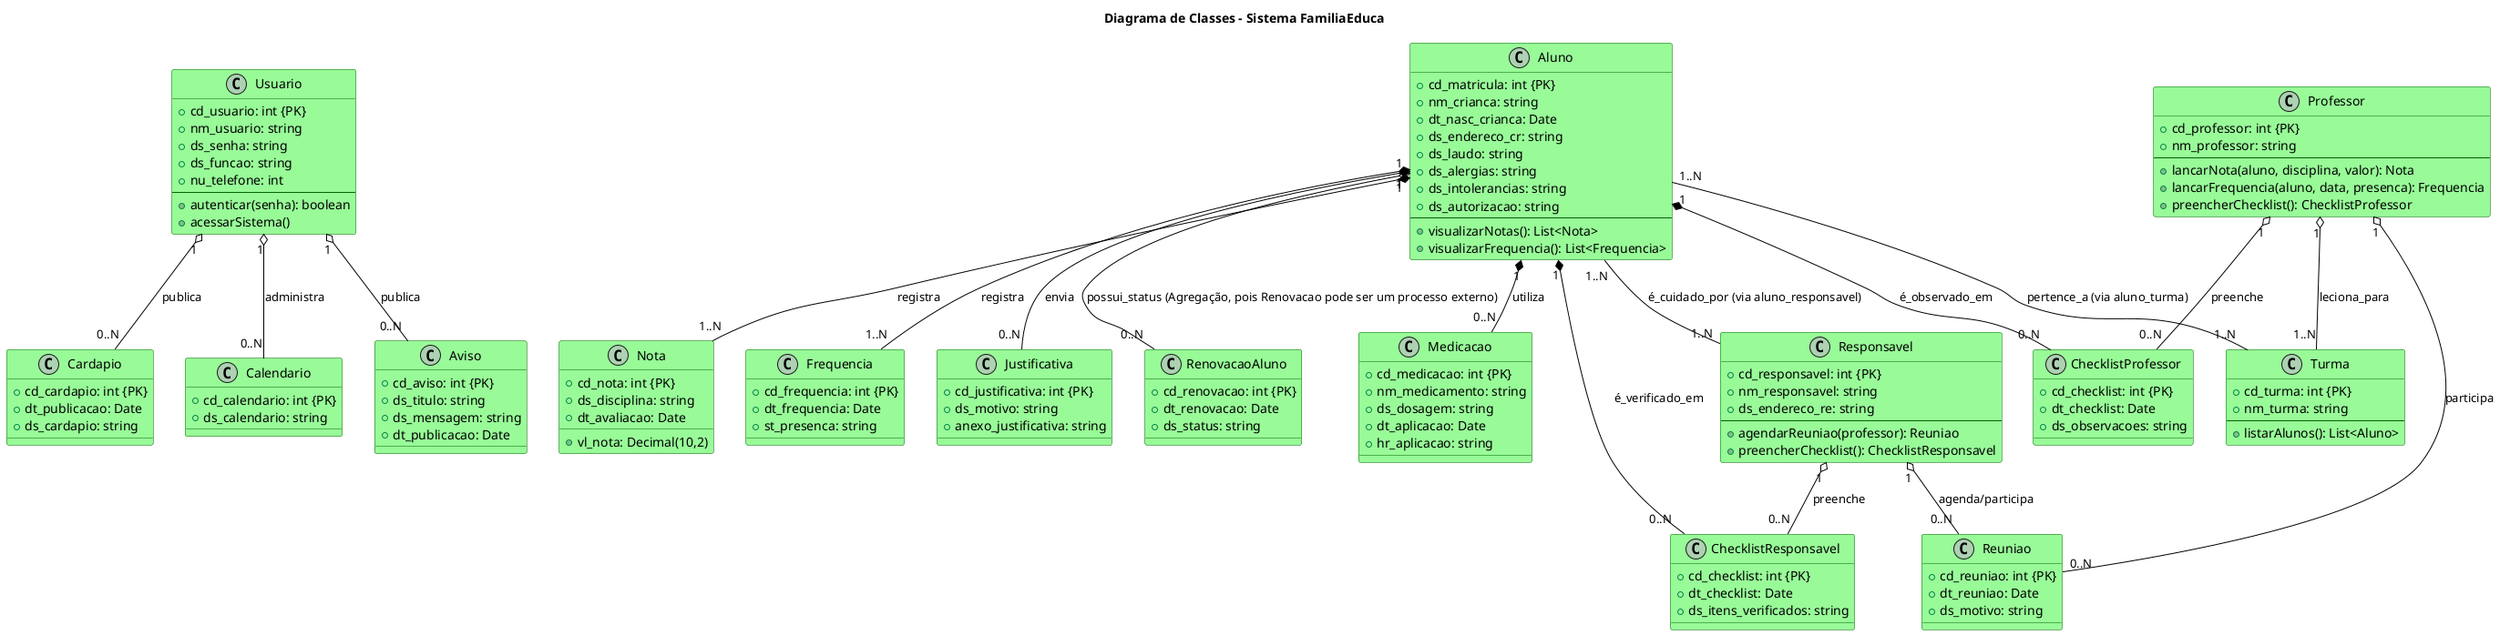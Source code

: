 @startuml FamiliaEduca_Diagrama_Classes

title Diagrama de Classes - Sistema FamiliaEduca

' Definição de Cores para Melhor Visualização
skinparam class {
    BackgroundColor PaleGreen
    BorderColor DarkGreen
    ArrowColor Black
}

' --------------------------
' 1. CLASSES DE PAPEL E USUÁRIO
' --------------------------

class Usuario {
    +cd_usuario: int {PK}
    +nm_usuario: string
    +ds_senha: string
    +ds_funcao: string
    +nu_telefone: int
    --
    +autenticar(senha): boolean
    +acessarSistema()
}

class Aluno {
    +cd_matricula: int {PK}
    +nm_crianca: string
    +dt_nasc_crianca: Date
    +ds_endereco_cr: string
    +ds_laudo: string
    +ds_alergias: string
    +ds_intolerancias: string
    +ds_autorizacao: string
    --
    +visualizarNotas(): List<Nota>
    +visualizarFrequencia(): List<Frequencia>
}

class Responsavel {
    +cd_responsavel: int {PK}
    +nm_responsavel: string
    +ds_endereco_re: string
    --
    +agendarReuniao(professor): Reuniao
    +preencherChecklist(): ChecklistResponsavel
}

class Professor {
    +cd_professor: int {PK}
    +nm_professor: string
    --
    +lancarNota(aluno, disciplina, valor): Nota
    +lancarFrequencia(aluno, data, presenca): Frequencia
    +preencherChecklist(): ChecklistProfessor
}

' --------------------------
' 2. CLASSES DE GESTÃO ACADÊMICA E LOGÍSTICA
' --------------------------

class Turma {
    +cd_turma: int {PK}
    +nm_turma: string
    --
    +listarAlunos(): List<Aluno>
}

class Nota {
    +cd_nota: int {PK}
    +ds_disciplina: string
    +vl_nota: Decimal(10,2)
    +dt_avaliacao: Date
}

class Frequencia {
    +cd_frequencia: int {PK}
    +dt_frequencia: Date
    +st_presenca: string
}

class Justificativa {
    +cd_justificativa: int {PK}
    +ds_motivo: string
    +anexo_justificativa: string
}

class RenovacaoAluno {
    +cd_renovacao: int {PK}
    +dt_renovacao: Date
    +ds_status: string
}

class Cardapio {
    +cd_cardapio: int {PK}
    +dt_publicacao: Date
    +ds_cardapio: string
}

class Calendario {
    +cd_calendario: int {PK}
    +ds_calendario: string
}

' --------------------------
' 3. CLASSES DE COMUNICAÇÃO E REGISTRO
' --------------------------

class Aviso {
    +cd_aviso: int {PK}
    +ds_titulo: string
    +ds_mensagem: string
    +dt_publicacao: Date
}

class Reuniao {
    +cd_reuniao: int {PK}
    +dt_reuniao: Date
    +ds_motivo: string
}

class Medicacao {
    +cd_medicacao: int {PK}
    +nm_medicamento: string
    +ds_dosagem: string
    +dt_aplicacao: Date
    +hr_aplicacao: string
}

class ChecklistProfessor {
    +cd_checklist: int {PK}
    +dt_checklist: Date
    +ds_observacoes: string
}

class ChecklistResponsavel {
    +cd_checklist: int {PK}
    +dt_checklist: Date
    +ds_itens_verificados: string
}


' --------------------------
' 4. RELACIONAMENTOS (Baseado no Modelo Lógico)
' --------------------------

' Relações N:N Resolvidas
Aluno "1..N" -- "1..N" Responsavel : é_cuidado_por (via aluno_responsavel)
Aluno "1..N" -- "1..N" Turma : pertence_a (via aluno_turma)

' Relações 1:N / Composição (Composição: losango preto; Agregação: losango branco/vazio)

' Relacionamentos do Aluno (Composição)
Aluno "1" *-- "1..N" Nota : registra
Aluno "1" *-- "1..N" Frequencia : registra
Aluno "1" *-- "0..N" Justificativa : envia
Aluno "1" *-- "0..N" Medicacao : utiliza
Aluno "1" o-- "0..N" RenovacaoAluno : possui_status (Agregação, pois Renovacao pode ser um processo externo)
Aluno "1" *-- "0..N" ChecklistProfessor : é_observado_em
Aluno "1" *-- "0..N" ChecklistResponsavel : é_verificado_em

' Relacionamentos da Turma e Professor
Professor "1" o-- "1..N" Turma : leciona_para
Professor "1" o-- "0..N" Reuniao : participa
Professor "1" o-- "0..N" ChecklistProfessor : preenche

Responsavel "1" o-- "0..N" Reuniao : agenda/participa
Responsavel "1" o-- "0..N" ChecklistResponsavel : preenche

' Relacionamentos de Usuário (Quem administra/cria)
Usuario "1" o-- "0..N" Aviso : publica
Usuario "1" o-- "0..N" Cardapio : publica
Usuario "1" o-- "0..N" Calendario : administra

@enduml
